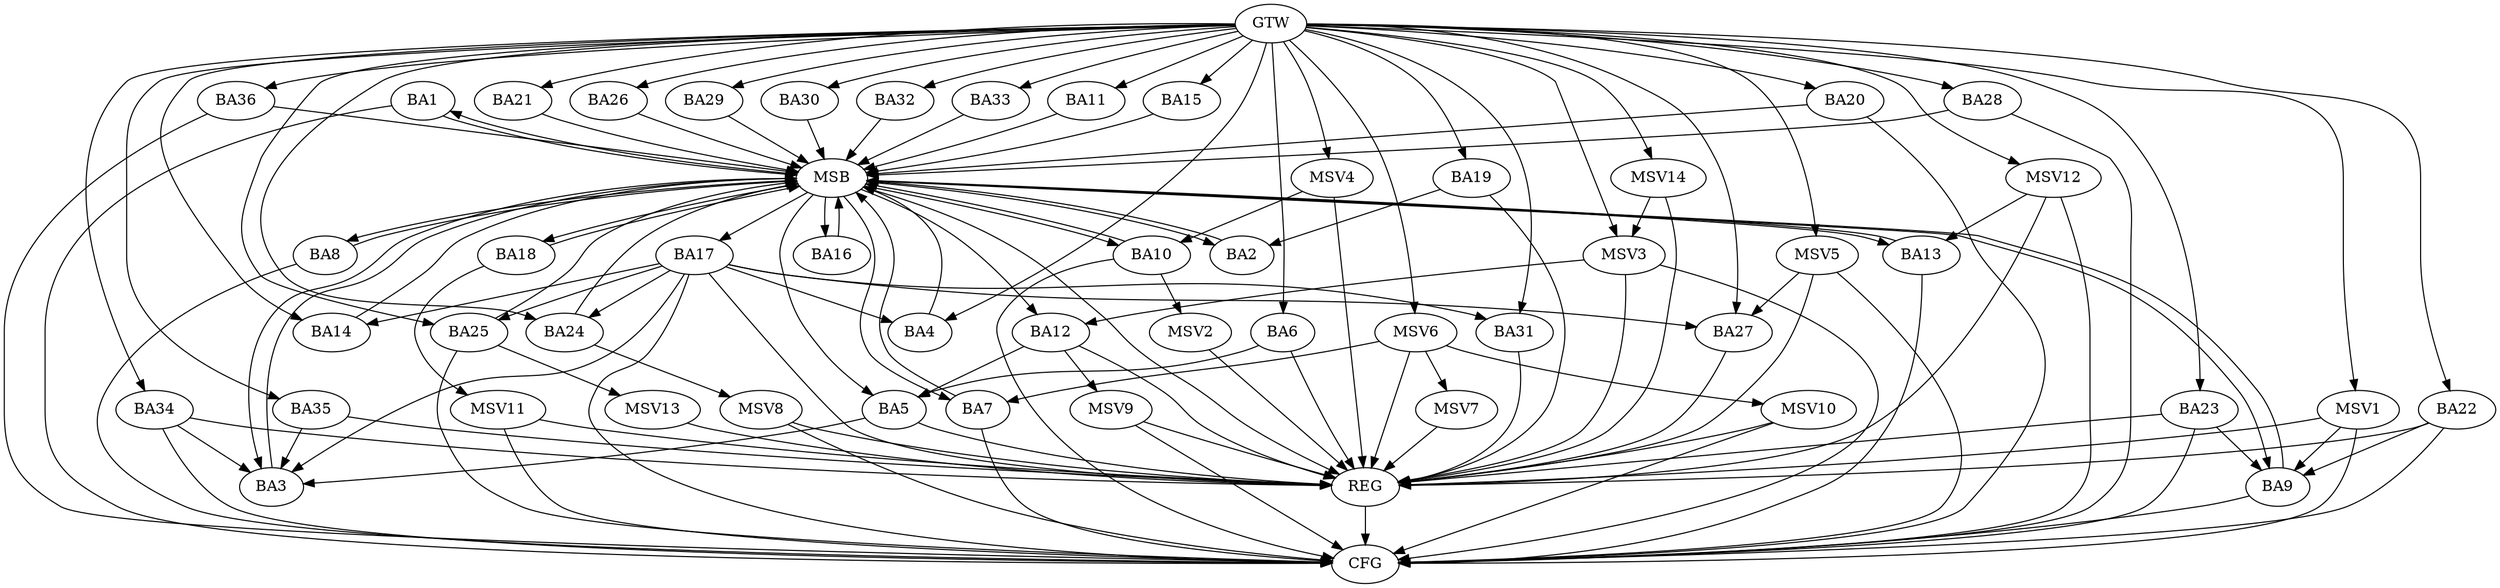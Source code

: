 strict digraph G {
  BA1 [ label="BA1" ];
  BA2 [ label="BA2" ];
  BA3 [ label="BA3" ];
  BA4 [ label="BA4" ];
  BA5 [ label="BA5" ];
  BA6 [ label="BA6" ];
  BA7 [ label="BA7" ];
  BA8 [ label="BA8" ];
  BA9 [ label="BA9" ];
  BA10 [ label="BA10" ];
  BA11 [ label="BA11" ];
  BA12 [ label="BA12" ];
  BA13 [ label="BA13" ];
  BA14 [ label="BA14" ];
  BA15 [ label="BA15" ];
  BA16 [ label="BA16" ];
  BA17 [ label="BA17" ];
  BA18 [ label="BA18" ];
  BA19 [ label="BA19" ];
  BA20 [ label="BA20" ];
  BA21 [ label="BA21" ];
  BA22 [ label="BA22" ];
  BA23 [ label="BA23" ];
  BA24 [ label="BA24" ];
  BA25 [ label="BA25" ];
  BA26 [ label="BA26" ];
  BA27 [ label="BA27" ];
  BA28 [ label="BA28" ];
  BA29 [ label="BA29" ];
  BA30 [ label="BA30" ];
  BA31 [ label="BA31" ];
  BA32 [ label="BA32" ];
  BA33 [ label="BA33" ];
  BA34 [ label="BA34" ];
  BA35 [ label="BA35" ];
  BA36 [ label="BA36" ];
  GTW [ label="GTW" ];
  REG [ label="REG" ];
  MSB [ label="MSB" ];
  CFG [ label="CFG" ];
  MSV1 [ label="MSV1" ];
  MSV2 [ label="MSV2" ];
  MSV3 [ label="MSV3" ];
  MSV4 [ label="MSV4" ];
  MSV5 [ label="MSV5" ];
  MSV6 [ label="MSV6" ];
  MSV7 [ label="MSV7" ];
  MSV8 [ label="MSV8" ];
  MSV9 [ label="MSV9" ];
  MSV10 [ label="MSV10" ];
  MSV11 [ label="MSV11" ];
  MSV12 [ label="MSV12" ];
  MSV13 [ label="MSV13" ];
  MSV14 [ label="MSV14" ];
  BA5 -> BA3;
  BA6 -> BA5;
  BA12 -> BA5;
  BA17 -> BA3;
  BA19 -> BA2;
  BA22 -> BA9;
  BA23 -> BA9;
  BA34 -> BA3;
  BA35 -> BA3;
  GTW -> BA4;
  GTW -> BA6;
  GTW -> BA11;
  GTW -> BA14;
  GTW -> BA15;
  GTW -> BA19;
  GTW -> BA20;
  GTW -> BA21;
  GTW -> BA22;
  GTW -> BA23;
  GTW -> BA24;
  GTW -> BA25;
  GTW -> BA26;
  GTW -> BA27;
  GTW -> BA28;
  GTW -> BA29;
  GTW -> BA30;
  GTW -> BA31;
  GTW -> BA32;
  GTW -> BA33;
  GTW -> BA34;
  GTW -> BA35;
  GTW -> BA36;
  BA5 -> REG;
  BA6 -> REG;
  BA12 -> REG;
  BA17 -> REG;
  BA19 -> REG;
  BA22 -> REG;
  BA23 -> REG;
  BA27 -> REG;
  BA31 -> REG;
  BA34 -> REG;
  BA35 -> REG;
  BA1 -> MSB;
  MSB -> BA2;
  MSB -> REG;
  BA2 -> MSB;
  MSB -> BA1;
  BA3 -> MSB;
  BA4 -> MSB;
  MSB -> BA3;
  BA7 -> MSB;
  BA8 -> MSB;
  MSB -> BA7;
  BA9 -> MSB;
  BA10 -> MSB;
  MSB -> BA5;
  BA11 -> MSB;
  BA13 -> MSB;
  BA14 -> MSB;
  BA15 -> MSB;
  MSB -> BA10;
  BA16 -> MSB;
  MSB -> BA12;
  BA18 -> MSB;
  MSB -> BA13;
  BA20 -> MSB;
  MSB -> BA9;
  BA21 -> MSB;
  MSB -> BA8;
  BA24 -> MSB;
  BA25 -> MSB;
  BA26 -> MSB;
  MSB -> BA18;
  BA28 -> MSB;
  MSB -> BA17;
  BA29 -> MSB;
  BA30 -> MSB;
  BA32 -> MSB;
  BA33 -> MSB;
  BA36 -> MSB;
  MSB -> BA16;
  BA28 -> CFG;
  BA20 -> CFG;
  BA23 -> CFG;
  BA17 -> CFG;
  BA9 -> CFG;
  BA7 -> CFG;
  BA36 -> CFG;
  BA8 -> CFG;
  BA25 -> CFG;
  BA22 -> CFG;
  BA10 -> CFG;
  BA34 -> CFG;
  BA1 -> CFG;
  BA13 -> CFG;
  REG -> CFG;
  BA17 -> BA25;
  BA17 -> BA31;
  BA17 -> BA4;
  BA17 -> BA14;
  BA17 -> BA24;
  BA17 -> BA27;
  MSV1 -> BA9;
  GTW -> MSV1;
  MSV1 -> REG;
  MSV1 -> CFG;
  BA10 -> MSV2;
  MSV2 -> REG;
  MSV3 -> BA12;
  GTW -> MSV3;
  MSV3 -> REG;
  MSV3 -> CFG;
  MSV4 -> BA10;
  GTW -> MSV4;
  MSV4 -> REG;
  MSV5 -> BA27;
  GTW -> MSV5;
  MSV5 -> REG;
  MSV5 -> CFG;
  MSV6 -> BA7;
  GTW -> MSV6;
  MSV6 -> REG;
  MSV6 -> MSV7;
  MSV7 -> REG;
  BA24 -> MSV8;
  MSV8 -> REG;
  MSV8 -> CFG;
  BA12 -> MSV9;
  MSV9 -> REG;
  MSV9 -> CFG;
  MSV6 -> MSV10;
  MSV10 -> REG;
  MSV10 -> CFG;
  BA18 -> MSV11;
  MSV11 -> REG;
  MSV11 -> CFG;
  MSV12 -> BA13;
  GTW -> MSV12;
  MSV12 -> REG;
  MSV12 -> CFG;
  BA25 -> MSV13;
  MSV13 -> REG;
  MSV14 -> MSV3;
  GTW -> MSV14;
  MSV14 -> REG;
}
